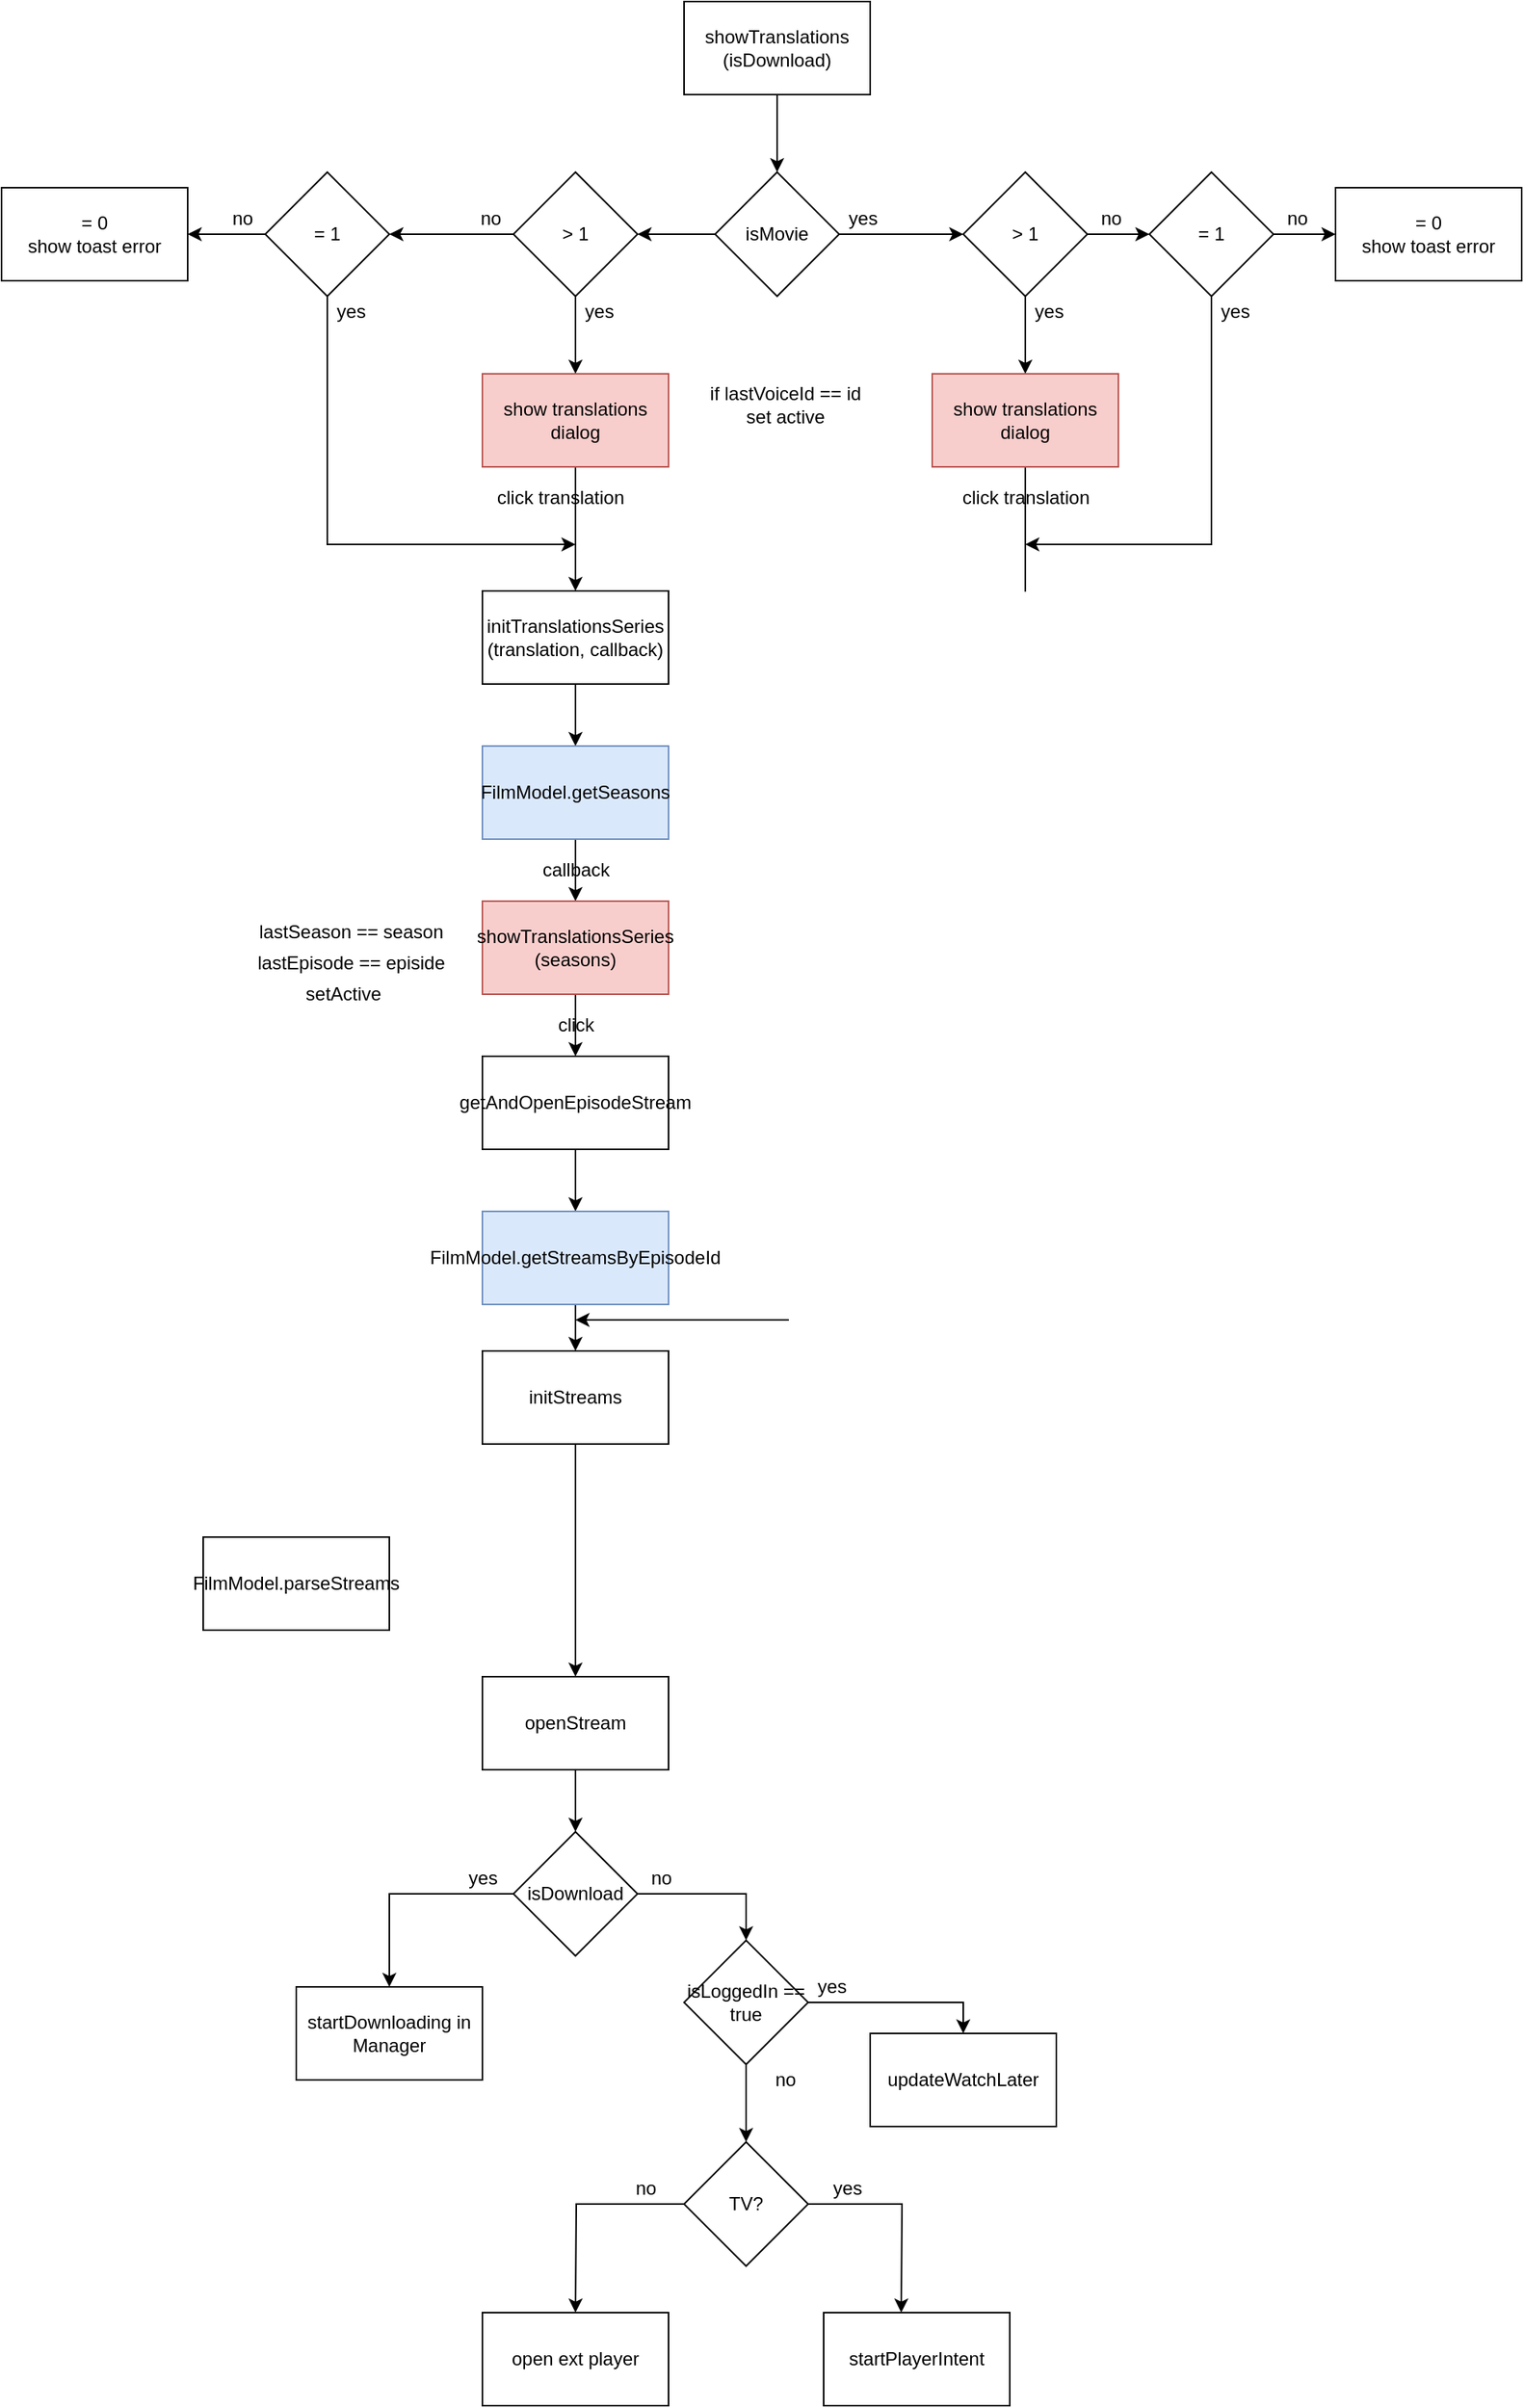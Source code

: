 <mxfile version="14.6.13" type="device"><diagram id="mMQAX7Scx4HPEl88t7cJ" name="Page-1"><mxGraphModel dx="1913" dy="470" grid="1" gridSize="10" guides="1" tooltips="1" connect="1" arrows="1" fold="1" page="1" pageScale="1" pageWidth="1100" pageHeight="850" math="0" shadow="0"><root><mxCell id="0"/><mxCell id="1" parent="0"/><mxCell id="85lDhkSbl57LRp26auMe-8" style="edgeStyle=orthogonalEdgeStyle;rounded=0;orthogonalLoop=1;jettySize=auto;html=1;entryX=0.5;entryY=0;entryDx=0;entryDy=0;" parent="1" source="85lDhkSbl57LRp26auMe-4" target="85lDhkSbl57LRp26auMe-5" edge="1"><mxGeometry relative="1" as="geometry"/></mxCell><mxCell id="85lDhkSbl57LRp26auMe-4" value="showTranslations&lt;br&gt;(isDownload)" style="rounded=0;whiteSpace=wrap;html=1;" parent="1" vertex="1"><mxGeometry x="380" y="310" width="120" height="60" as="geometry"/></mxCell><mxCell id="85lDhkSbl57LRp26auMe-10" style="edgeStyle=orthogonalEdgeStyle;rounded=0;orthogonalLoop=1;jettySize=auto;html=1;entryX=0;entryY=0.5;entryDx=0;entryDy=0;" parent="1" source="85lDhkSbl57LRp26auMe-5" target="85lDhkSbl57LRp26auMe-7" edge="1"><mxGeometry relative="1" as="geometry"/></mxCell><mxCell id="85lDhkSbl57LRp26auMe-46" style="edgeStyle=orthogonalEdgeStyle;rounded=0;orthogonalLoop=1;jettySize=auto;html=1;entryX=1;entryY=0.5;entryDx=0;entryDy=0;" parent="1" source="85lDhkSbl57LRp26auMe-5" target="85lDhkSbl57LRp26auMe-38" edge="1"><mxGeometry relative="1" as="geometry"/></mxCell><mxCell id="85lDhkSbl57LRp26auMe-5" value="isMovie" style="rhombus;whiteSpace=wrap;html=1;" parent="1" vertex="1"><mxGeometry x="400" y="420" width="80" height="80" as="geometry"/></mxCell><mxCell id="85lDhkSbl57LRp26auMe-6" value="yes" style="text;html=1;align=center;verticalAlign=middle;resizable=0;points=[];autosize=1;strokeColor=none;" parent="1" vertex="1"><mxGeometry x="480" y="440" width="30" height="20" as="geometry"/></mxCell><mxCell id="85lDhkSbl57LRp26auMe-11" style="edgeStyle=orthogonalEdgeStyle;rounded=0;orthogonalLoop=1;jettySize=auto;html=1;" parent="1" source="85lDhkSbl57LRp26auMe-7" edge="1"><mxGeometry relative="1" as="geometry"><mxPoint x="600" y="550" as="targetPoint"/></mxGeometry></mxCell><mxCell id="85lDhkSbl57LRp26auMe-12" style="edgeStyle=orthogonalEdgeStyle;rounded=0;orthogonalLoop=1;jettySize=auto;html=1;" parent="1" source="85lDhkSbl57LRp26auMe-7" edge="1"><mxGeometry relative="1" as="geometry"><mxPoint x="680" y="460" as="targetPoint"/></mxGeometry></mxCell><mxCell id="85lDhkSbl57LRp26auMe-7" value="&amp;gt; 1" style="rhombus;whiteSpace=wrap;html=1;" parent="1" vertex="1"><mxGeometry x="560" y="420" width="80" height="80" as="geometry"/></mxCell><mxCell id="85lDhkSbl57LRp26auMe-16" style="edgeStyle=orthogonalEdgeStyle;rounded=0;orthogonalLoop=1;jettySize=auto;html=1;entryX=0;entryY=0.5;entryDx=0;entryDy=0;" parent="1" source="85lDhkSbl57LRp26auMe-13" edge="1"><mxGeometry relative="1" as="geometry"><mxPoint x="800" y="460" as="targetPoint"/></mxGeometry></mxCell><mxCell id="85lDhkSbl57LRp26auMe-23" style="edgeStyle=orthogonalEdgeStyle;rounded=0;orthogonalLoop=1;jettySize=auto;html=1;" parent="1" source="85lDhkSbl57LRp26auMe-13" edge="1"><mxGeometry relative="1" as="geometry"><mxPoint x="600" y="660" as="targetPoint"/><Array as="points"><mxPoint x="720" y="660"/><mxPoint x="600" y="660"/></Array></mxGeometry></mxCell><mxCell id="85lDhkSbl57LRp26auMe-13" value="= 1" style="rhombus;whiteSpace=wrap;html=1;" parent="1" vertex="1"><mxGeometry x="680" y="420" width="80" height="80" as="geometry"/></mxCell><mxCell id="85lDhkSbl57LRp26auMe-17" value="yes" style="text;html=1;align=center;verticalAlign=middle;resizable=0;points=[];autosize=1;strokeColor=none;" parent="1" vertex="1"><mxGeometry x="720" y="500" width="30" height="20" as="geometry"/></mxCell><mxCell id="85lDhkSbl57LRp26auMe-19" value="no" style="text;html=1;align=center;verticalAlign=middle;resizable=0;points=[];autosize=1;strokeColor=none;" parent="1" vertex="1"><mxGeometry x="640" y="440" width="30" height="20" as="geometry"/></mxCell><mxCell id="85lDhkSbl57LRp26auMe-20" value="no" style="text;html=1;align=center;verticalAlign=middle;resizable=0;points=[];autosize=1;strokeColor=none;" parent="1" vertex="1"><mxGeometry x="760" y="440" width="30" height="20" as="geometry"/></mxCell><mxCell id="85lDhkSbl57LRp26auMe-24" value="yes" style="text;html=1;align=center;verticalAlign=middle;resizable=0;points=[];autosize=1;strokeColor=none;" parent="1" vertex="1"><mxGeometry x="600" y="500" width="30" height="20" as="geometry"/></mxCell><mxCell id="85lDhkSbl57LRp26auMe-25" value="= 0&lt;br&gt;show toast error" style="rounded=0;whiteSpace=wrap;html=1;" parent="1" vertex="1"><mxGeometry x="800" y="430" width="120" height="60" as="geometry"/></mxCell><mxCell id="85lDhkSbl57LRp26auMe-28" style="edgeStyle=orthogonalEdgeStyle;rounded=0;orthogonalLoop=1;jettySize=auto;html=1;" parent="1" source="85lDhkSbl57LRp26auMe-26" edge="1"><mxGeometry relative="1" as="geometry"><mxPoint x="310" y="1160" as="targetPoint"/><Array as="points"><mxPoint x="600" y="1160"/></Array></mxGeometry></mxCell><mxCell id="85lDhkSbl57LRp26auMe-26" value="show translations dialog" style="whiteSpace=wrap;html=1;fillColor=#f8cecc;strokeColor=#b85450;" parent="1" vertex="1"><mxGeometry x="540" y="550" width="120" height="60" as="geometry"/></mxCell><mxCell id="85lDhkSbl57LRp26auMe-29" value="click translation" style="text;html=1;align=center;verticalAlign=middle;resizable=0;points=[];autosize=1;strokeColor=none;" parent="1" vertex="1"><mxGeometry x="550" y="620" width="100" height="20" as="geometry"/></mxCell><mxCell id="85lDhkSbl57LRp26auMe-47" style="edgeStyle=orthogonalEdgeStyle;rounded=0;orthogonalLoop=1;jettySize=auto;html=1;entryX=1;entryY=0.5;entryDx=0;entryDy=0;" parent="1" source="85lDhkSbl57LRp26auMe-36" target="85lDhkSbl57LRp26auMe-43" edge="1"><mxGeometry relative="1" as="geometry"/></mxCell><mxCell id="85lDhkSbl57LRp26auMe-48" style="edgeStyle=orthogonalEdgeStyle;rounded=0;orthogonalLoop=1;jettySize=auto;html=1;" parent="1" source="85lDhkSbl57LRp26auMe-36" edge="1"><mxGeometry relative="1" as="geometry"><mxPoint x="310" y="660" as="targetPoint"/><Array as="points"><mxPoint x="150" y="660"/><mxPoint x="310" y="660"/></Array></mxGeometry></mxCell><mxCell id="85lDhkSbl57LRp26auMe-36" value="= 1" style="rhombus;whiteSpace=wrap;html=1;flipH=1;" parent="1" vertex="1"><mxGeometry x="110" y="420" width="80" height="80" as="geometry"/></mxCell><mxCell id="85lDhkSbl57LRp26auMe-45" style="edgeStyle=orthogonalEdgeStyle;rounded=0;orthogonalLoop=1;jettySize=auto;html=1;entryX=1;entryY=0.5;entryDx=0;entryDy=0;" parent="1" source="85lDhkSbl57LRp26auMe-38" target="85lDhkSbl57LRp26auMe-36" edge="1"><mxGeometry relative="1" as="geometry"/></mxCell><mxCell id="85lDhkSbl57LRp26auMe-49" style="edgeStyle=orthogonalEdgeStyle;rounded=0;orthogonalLoop=1;jettySize=auto;html=1;" parent="1" source="85lDhkSbl57LRp26auMe-38" edge="1"><mxGeometry relative="1" as="geometry"><mxPoint x="310.0" y="550" as="targetPoint"/></mxGeometry></mxCell><mxCell id="85lDhkSbl57LRp26auMe-38" value="&amp;gt; 1" style="rhombus;whiteSpace=wrap;html=1;flipH=1;" parent="1" vertex="1"><mxGeometry x="270" y="420" width="80" height="80" as="geometry"/></mxCell><mxCell id="85lDhkSbl57LRp26auMe-39" value="yes" style="text;html=1;align=center;verticalAlign=middle;resizable=0;points=[];autosize=1;strokeColor=none;flipH=1;" parent="1" vertex="1"><mxGeometry x="310" y="500" width="30" height="20" as="geometry"/></mxCell><mxCell id="85lDhkSbl57LRp26auMe-40" value="no" style="text;html=1;align=center;verticalAlign=middle;resizable=0;points=[];autosize=1;strokeColor=none;flipH=1;" parent="1" vertex="1"><mxGeometry x="240" y="440" width="30" height="20" as="geometry"/></mxCell><mxCell id="85lDhkSbl57LRp26auMe-41" value="no" style="text;html=1;align=center;verticalAlign=middle;resizable=0;points=[];autosize=1;strokeColor=none;flipH=1;" parent="1" vertex="1"><mxGeometry x="80" y="440" width="30" height="20" as="geometry"/></mxCell><mxCell id="85lDhkSbl57LRp26auMe-42" value="yes" style="text;html=1;align=center;verticalAlign=middle;resizable=0;points=[];autosize=1;strokeColor=none;flipH=1;" parent="1" vertex="1"><mxGeometry x="150" y="500" width="30" height="20" as="geometry"/></mxCell><mxCell id="85lDhkSbl57LRp26auMe-43" value="= 0&lt;br&gt;show toast error" style="rounded=0;whiteSpace=wrap;html=1;flipH=1;" parent="1" vertex="1"><mxGeometry x="-60" y="430" width="120" height="60" as="geometry"/></mxCell><mxCell id="85lDhkSbl57LRp26auMe-58" style="edgeStyle=orthogonalEdgeStyle;rounded=0;orthogonalLoop=1;jettySize=auto;html=1;" parent="1" source="85lDhkSbl57LRp26auMe-50" edge="1"><mxGeometry relative="1" as="geometry"><mxPoint x="310" y="790" as="targetPoint"/></mxGeometry></mxCell><mxCell id="85lDhkSbl57LRp26auMe-50" value="initTranslationsSeries&lt;br&gt;(translation, callback)" style="whiteSpace=wrap;html=1;" parent="1" vertex="1"><mxGeometry x="250" y="690" width="120" height="60" as="geometry"/></mxCell><mxCell id="85lDhkSbl57LRp26auMe-54" style="edgeStyle=orthogonalEdgeStyle;rounded=0;orthogonalLoop=1;jettySize=auto;html=1;entryX=0.5;entryY=0;entryDx=0;entryDy=0;" parent="1" source="85lDhkSbl57LRp26auMe-51" target="85lDhkSbl57LRp26auMe-50" edge="1"><mxGeometry relative="1" as="geometry"/></mxCell><mxCell id="85lDhkSbl57LRp26auMe-51" value="show translations dialog" style="whiteSpace=wrap;html=1;fillColor=#f8cecc;strokeColor=#b85450;" parent="1" vertex="1"><mxGeometry x="250" y="550" width="120" height="60" as="geometry"/></mxCell><mxCell id="85lDhkSbl57LRp26auMe-52" value="click translation" style="text;html=1;align=center;verticalAlign=middle;resizable=0;points=[];autosize=1;strokeColor=none;" parent="1" vertex="1"><mxGeometry x="250" y="620" width="100" height="20" as="geometry"/></mxCell><mxCell id="85lDhkSbl57LRp26auMe-56" value="if lastVoiceId == id&lt;br&gt;set active" style="text;html=1;align=center;verticalAlign=middle;resizable=0;points=[];autosize=1;strokeColor=none;" parent="1" vertex="1"><mxGeometry x="390" y="555" width="110" height="30" as="geometry"/></mxCell><mxCell id="85lDhkSbl57LRp26auMe-63" style="edgeStyle=orthogonalEdgeStyle;rounded=0;orthogonalLoop=1;jettySize=auto;html=1;entryX=0.5;entryY=0;entryDx=0;entryDy=0;" parent="1" source="85lDhkSbl57LRp26auMe-57" target="85lDhkSbl57LRp26auMe-59" edge="1"><mxGeometry relative="1" as="geometry"/></mxCell><mxCell id="85lDhkSbl57LRp26auMe-57" value="FilmModel.getSeasons" style="whiteSpace=wrap;html=1;fillColor=#dae8fc;strokeColor=#6c8ebf;" parent="1" vertex="1"><mxGeometry x="250" y="790" width="120" height="60" as="geometry"/></mxCell><mxCell id="85lDhkSbl57LRp26auMe-72" style="edgeStyle=orthogonalEdgeStyle;rounded=0;orthogonalLoop=1;jettySize=auto;html=1;entryX=0.5;entryY=0;entryDx=0;entryDy=0;" parent="1" source="85lDhkSbl57LRp26auMe-59" target="85lDhkSbl57LRp26auMe-71" edge="1"><mxGeometry relative="1" as="geometry"/></mxCell><mxCell id="85lDhkSbl57LRp26auMe-59" value="showTranslationsSeries&lt;br&gt;(seasons)" style="whiteSpace=wrap;html=1;fillColor=#f8cecc;strokeColor=#b85450;" parent="1" vertex="1"><mxGeometry x="250" y="890" width="120" height="60" as="geometry"/></mxCell><mxCell id="85lDhkSbl57LRp26auMe-60" value="callback" style="text;html=1;align=center;verticalAlign=middle;resizable=0;points=[];autosize=1;strokeColor=none;" parent="1" vertex="1"><mxGeometry x="280" y="860" width="60" height="20" as="geometry"/></mxCell><mxCell id="85lDhkSbl57LRp26auMe-65" value="lastSeason == season" style="text;html=1;align=center;verticalAlign=middle;resizable=0;points=[];autosize=1;strokeColor=none;" parent="1" vertex="1"><mxGeometry x="100" y="900" width="130" height="20" as="geometry"/></mxCell><mxCell id="85lDhkSbl57LRp26auMe-67" value="lastEpisode == episide" style="text;html=1;align=center;verticalAlign=middle;resizable=0;points=[];autosize=1;strokeColor=none;" parent="1" vertex="1"><mxGeometry x="95" y="920" width="140" height="20" as="geometry"/></mxCell><mxCell id="85lDhkSbl57LRp26auMe-70" value="setActive" style="text;html=1;align=center;verticalAlign=middle;resizable=0;points=[];autosize=1;strokeColor=none;" parent="1" vertex="1"><mxGeometry x="130" y="940" width="60" height="20" as="geometry"/></mxCell><mxCell id="85lDhkSbl57LRp26auMe-76" style="edgeStyle=orthogonalEdgeStyle;rounded=0;orthogonalLoop=1;jettySize=auto;html=1;entryX=0.5;entryY=0;entryDx=0;entryDy=0;" parent="1" source="85lDhkSbl57LRp26auMe-71" target="85lDhkSbl57LRp26auMe-74" edge="1"><mxGeometry relative="1" as="geometry"/></mxCell><mxCell id="85lDhkSbl57LRp26auMe-71" value="getAndOpenEpisodeStream" style="whiteSpace=wrap;html=1;" parent="1" vertex="1"><mxGeometry x="250" y="990" width="120" height="60" as="geometry"/></mxCell><mxCell id="85lDhkSbl57LRp26auMe-73" value="click" style="text;html=1;align=center;verticalAlign=middle;resizable=0;points=[];autosize=1;strokeColor=none;" parent="1" vertex="1"><mxGeometry x="290" y="960" width="40" height="20" as="geometry"/></mxCell><mxCell id="85lDhkSbl57LRp26auMe-78" style="edgeStyle=orthogonalEdgeStyle;rounded=0;orthogonalLoop=1;jettySize=auto;html=1;entryX=0.5;entryY=0;entryDx=0;entryDy=0;" parent="1" source="85lDhkSbl57LRp26auMe-74" target="85lDhkSbl57LRp26auMe-77" edge="1"><mxGeometry relative="1" as="geometry"/></mxCell><UserObject label="FilmModel.getStreamsByEpisodeId" id="85lDhkSbl57LRp26auMe-74"><mxCell style="whiteSpace=wrap;html=1;fillColor=#dae8fc;strokeColor=#6c8ebf;" parent="1" vertex="1"><mxGeometry x="250" y="1090" width="120" height="60" as="geometry"/></mxCell></UserObject><mxCell id="6usbZkLF08FTED3av4k1-1" style="edgeStyle=orthogonalEdgeStyle;rounded=0;orthogonalLoop=1;jettySize=auto;html=1;entryX=0.5;entryY=0;entryDx=0;entryDy=0;" edge="1" parent="1" source="85lDhkSbl57LRp26auMe-77" target="85lDhkSbl57LRp26auMe-83"><mxGeometry relative="1" as="geometry"/></mxCell><mxCell id="85lDhkSbl57LRp26auMe-77" value="initStreams" style="rounded=0;whiteSpace=wrap;html=1;" parent="1" vertex="1"><mxGeometry x="250" y="1180" width="120" height="60" as="geometry"/></mxCell><mxCell id="85lDhkSbl57LRp26auMe-81" value="FilmModel.parseStreams" style="whiteSpace=wrap;html=1;" parent="1" vertex="1"><mxGeometry x="70" y="1300" width="120" height="60" as="geometry"/></mxCell><mxCell id="85lDhkSbl57LRp26auMe-87" style="edgeStyle=orthogonalEdgeStyle;rounded=0;orthogonalLoop=1;jettySize=auto;html=1;entryX=0.5;entryY=0;entryDx=0;entryDy=0;" parent="1" source="85lDhkSbl57LRp26auMe-83" target="85lDhkSbl57LRp26auMe-86" edge="1"><mxGeometry relative="1" as="geometry"/></mxCell><mxCell id="85lDhkSbl57LRp26auMe-83" value="openStream" style="whiteSpace=wrap;html=1;" parent="1" vertex="1"><mxGeometry x="250" y="1390" width="120" height="60" as="geometry"/></mxCell><mxCell id="85lDhkSbl57LRp26auMe-93" style="edgeStyle=orthogonalEdgeStyle;rounded=0;orthogonalLoop=1;jettySize=auto;html=1;entryX=0.5;entryY=0;entryDx=0;entryDy=0;" parent="1" source="85lDhkSbl57LRp26auMe-86" target="85lDhkSbl57LRp26auMe-92" edge="1"><mxGeometry relative="1" as="geometry"/></mxCell><mxCell id="85lDhkSbl57LRp26auMe-98" style="edgeStyle=orthogonalEdgeStyle;rounded=0;orthogonalLoop=1;jettySize=auto;html=1;entryX=0.5;entryY=0;entryDx=0;entryDy=0;" parent="1" source="85lDhkSbl57LRp26auMe-86" target="85lDhkSbl57LRp26auMe-95" edge="1"><mxGeometry relative="1" as="geometry"/></mxCell><mxCell id="85lDhkSbl57LRp26auMe-86" value="isDownload" style="rhombus;whiteSpace=wrap;html=1;" parent="1" vertex="1"><mxGeometry x="270" y="1490" width="80" height="80" as="geometry"/></mxCell><mxCell id="85lDhkSbl57LRp26auMe-88" value="yes" style="text;html=1;align=center;verticalAlign=middle;resizable=0;points=[];autosize=1;strokeColor=none;" parent="1" vertex="1"><mxGeometry x="235" y="1510" width="30" height="20" as="geometry"/></mxCell><mxCell id="85lDhkSbl57LRp26auMe-89" value="no" style="text;html=1;align=center;verticalAlign=middle;resizable=0;points=[];autosize=1;strokeColor=none;" parent="1" vertex="1"><mxGeometry x="350" y="1510" width="30" height="20" as="geometry"/></mxCell><mxCell id="85lDhkSbl57LRp26auMe-92" value="startDownloading in Manager" style="whiteSpace=wrap;html=1;" parent="1" vertex="1"><mxGeometry x="130" y="1590" width="120" height="60" as="geometry"/></mxCell><mxCell id="85lDhkSbl57LRp26auMe-99" style="edgeStyle=orthogonalEdgeStyle;rounded=0;orthogonalLoop=1;jettySize=auto;html=1;entryX=0.5;entryY=0;entryDx=0;entryDy=0;" parent="1" source="85lDhkSbl57LRp26auMe-95" target="85lDhkSbl57LRp26auMe-96" edge="1"><mxGeometry relative="1" as="geometry"/></mxCell><mxCell id="85lDhkSbl57LRp26auMe-101" style="edgeStyle=orthogonalEdgeStyle;rounded=0;orthogonalLoop=1;jettySize=auto;html=1;" parent="1" source="85lDhkSbl57LRp26auMe-95" edge="1"><mxGeometry relative="1" as="geometry"><mxPoint x="420" y="1690" as="targetPoint"/></mxGeometry></mxCell><mxCell id="85lDhkSbl57LRp26auMe-95" value="isLoggedIn == true" style="rhombus;whiteSpace=wrap;html=1;" parent="1" vertex="1"><mxGeometry x="380" y="1560" width="80" height="80" as="geometry"/></mxCell><mxCell id="85lDhkSbl57LRp26auMe-96" value="updateWatchLater" style="whiteSpace=wrap;html=1;" parent="1" vertex="1"><mxGeometry x="500" y="1620" width="120" height="60" as="geometry"/></mxCell><mxCell id="85lDhkSbl57LRp26auMe-97" value="yes" style="text;html=1;align=center;verticalAlign=middle;resizable=0;points=[];autosize=1;strokeColor=none;" parent="1" vertex="1"><mxGeometry x="460" y="1580" width="30" height="20" as="geometry"/></mxCell><mxCell id="85lDhkSbl57LRp26auMe-100" value="no&lt;br&gt;" style="text;html=1;align=center;verticalAlign=middle;resizable=0;points=[];autosize=1;strokeColor=none;" parent="1" vertex="1"><mxGeometry x="430" y="1640" width="30" height="20" as="geometry"/></mxCell><mxCell id="85lDhkSbl57LRp26auMe-106" style="edgeStyle=orthogonalEdgeStyle;rounded=0;orthogonalLoop=1;jettySize=auto;html=1;" parent="1" source="85lDhkSbl57LRp26auMe-105" edge="1"><mxGeometry relative="1" as="geometry"><mxPoint x="310" y="1800" as="targetPoint"/></mxGeometry></mxCell><mxCell id="85lDhkSbl57LRp26auMe-107" style="edgeStyle=orthogonalEdgeStyle;rounded=0;orthogonalLoop=1;jettySize=auto;html=1;" parent="1" source="85lDhkSbl57LRp26auMe-105" edge="1"><mxGeometry relative="1" as="geometry"><mxPoint x="520" y="1800" as="targetPoint"/></mxGeometry></mxCell><mxCell id="85lDhkSbl57LRp26auMe-105" value="TV?" style="rhombus;whiteSpace=wrap;html=1;" parent="1" vertex="1"><mxGeometry x="380" y="1690" width="80" height="80" as="geometry"/></mxCell><mxCell id="85lDhkSbl57LRp26auMe-108" value="yes" style="text;html=1;align=center;verticalAlign=middle;resizable=0;points=[];autosize=1;strokeColor=none;" parent="1" vertex="1"><mxGeometry x="470" y="1710" width="30" height="20" as="geometry"/></mxCell><mxCell id="85lDhkSbl57LRp26auMe-109" value="no&lt;br&gt;" style="text;html=1;align=center;verticalAlign=middle;resizable=0;points=[];autosize=1;strokeColor=none;" parent="1" vertex="1"><mxGeometry x="340" y="1710" width="30" height="20" as="geometry"/></mxCell><mxCell id="85lDhkSbl57LRp26auMe-110" value="startPlayerIntent" style="whiteSpace=wrap;html=1;" parent="1" vertex="1"><mxGeometry x="470" y="1800" width="120" height="60" as="geometry"/></mxCell><mxCell id="85lDhkSbl57LRp26auMe-111" value="open ext player" style="whiteSpace=wrap;html=1;" parent="1" vertex="1"><mxGeometry x="250" y="1800" width="120" height="60" as="geometry"/></mxCell></root></mxGraphModel></diagram></mxfile>